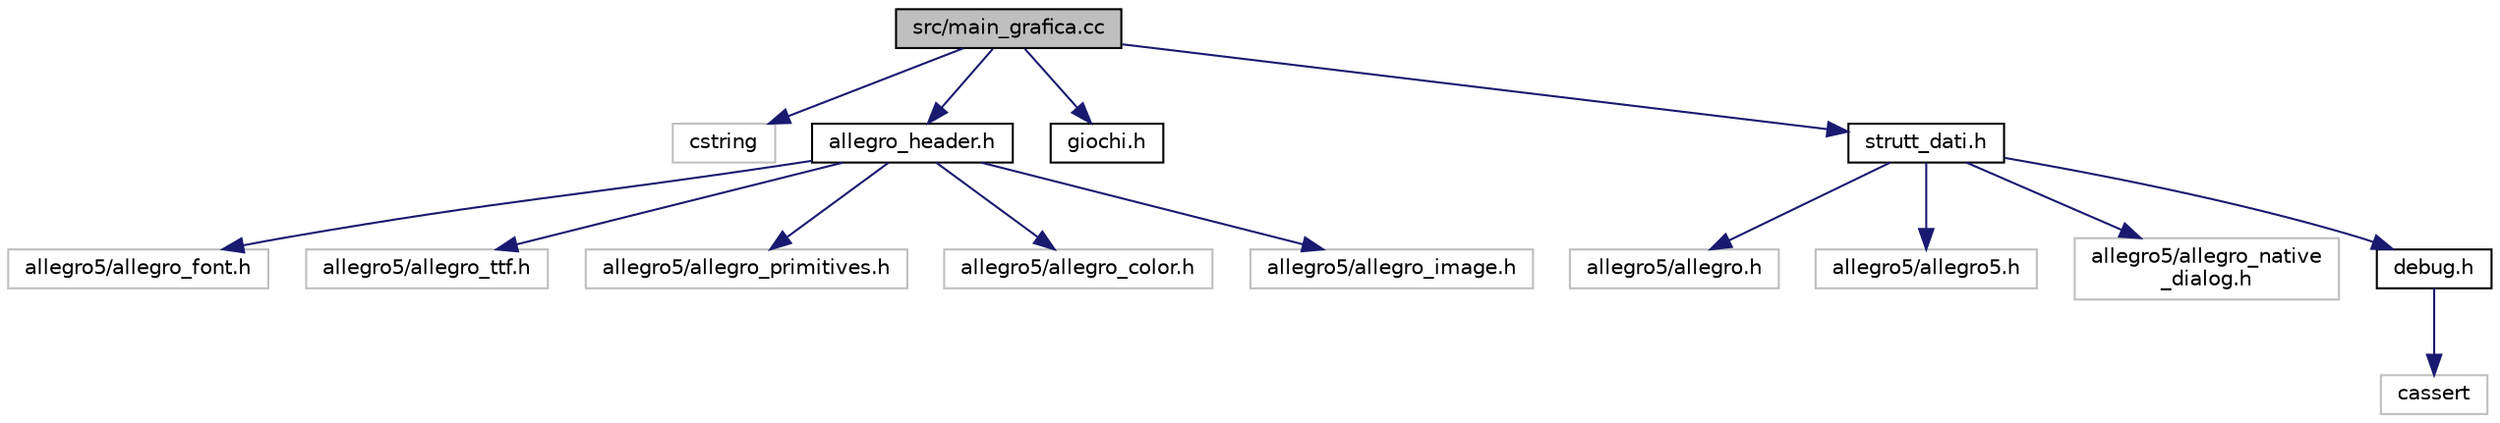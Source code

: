 digraph "src/main_grafica.cc"
{
  edge [fontname="Helvetica",fontsize="10",labelfontname="Helvetica",labelfontsize="10"];
  node [fontname="Helvetica",fontsize="10",shape=record];
  Node1 [label="src/main_grafica.cc",height=0.2,width=0.4,color="black", fillcolor="grey75", style="filled", fontcolor="black"];
  Node1 -> Node2 [color="midnightblue",fontsize="10",style="solid",fontname="Helvetica"];
  Node2 [label="cstring",height=0.2,width=0.4,color="grey75", fillcolor="white", style="filled"];
  Node1 -> Node3 [color="midnightblue",fontsize="10",style="solid",fontname="Helvetica"];
  Node3 [label="allegro_header.h",height=0.2,width=0.4,color="black", fillcolor="white", style="filled",URL="$allegro__header_8h.html",tooltip="File contenente gli header di Allegro5. "];
  Node3 -> Node4 [color="midnightblue",fontsize="10",style="solid",fontname="Helvetica"];
  Node4 [label="allegro5/allegro_font.h",height=0.2,width=0.4,color="grey75", fillcolor="white", style="filled"];
  Node3 -> Node5 [color="midnightblue",fontsize="10",style="solid",fontname="Helvetica"];
  Node5 [label="allegro5/allegro_ttf.h",height=0.2,width=0.4,color="grey75", fillcolor="white", style="filled"];
  Node3 -> Node6 [color="midnightblue",fontsize="10",style="solid",fontname="Helvetica"];
  Node6 [label="allegro5/allegro_primitives.h",height=0.2,width=0.4,color="grey75", fillcolor="white", style="filled"];
  Node3 -> Node7 [color="midnightblue",fontsize="10",style="solid",fontname="Helvetica"];
  Node7 [label="allegro5/allegro_color.h",height=0.2,width=0.4,color="grey75", fillcolor="white", style="filled"];
  Node3 -> Node8 [color="midnightblue",fontsize="10",style="solid",fontname="Helvetica"];
  Node8 [label="allegro5/allegro_image.h",height=0.2,width=0.4,color="grey75", fillcolor="white", style="filled"];
  Node1 -> Node9 [color="midnightblue",fontsize="10",style="solid",fontname="Helvetica"];
  Node9 [label="giochi.h",height=0.2,width=0.4,color="black", fillcolor="white", style="filled",URL="$giochi_8h.html"];
  Node1 -> Node10 [color="midnightblue",fontsize="10",style="solid",fontname="Helvetica"];
  Node10 [label="strutt_dati.h",height=0.2,width=0.4,color="black", fillcolor="white", style="filled",URL="$strutt__dati_8h.html",tooltip="Strutture dati, variabili e header/librerie comuni a tutto il programma. "];
  Node10 -> Node11 [color="midnightblue",fontsize="10",style="solid",fontname="Helvetica"];
  Node11 [label="allegro5/allegro.h",height=0.2,width=0.4,color="grey75", fillcolor="white", style="filled"];
  Node10 -> Node12 [color="midnightblue",fontsize="10",style="solid",fontname="Helvetica"];
  Node12 [label="allegro5/allegro5.h",height=0.2,width=0.4,color="grey75", fillcolor="white", style="filled"];
  Node10 -> Node13 [color="midnightblue",fontsize="10",style="solid",fontname="Helvetica"];
  Node13 [label="allegro5/allegro_native\l_dialog.h",height=0.2,width=0.4,color="grey75", fillcolor="white", style="filled"];
  Node10 -> Node14 [color="midnightblue",fontsize="10",style="solid",fontname="Helvetica"];
  Node14 [label="debug.h",height=0.2,width=0.4,color="black", fillcolor="white", style="filled",URL="$debug_8h.html",tooltip="File contenente tutte le direttive al pre-processore comuni a tutto il programma. ..."];
  Node14 -> Node15 [color="midnightblue",fontsize="10",style="solid",fontname="Helvetica"];
  Node15 [label="cassert",height=0.2,width=0.4,color="grey75", fillcolor="white", style="filled"];
}
